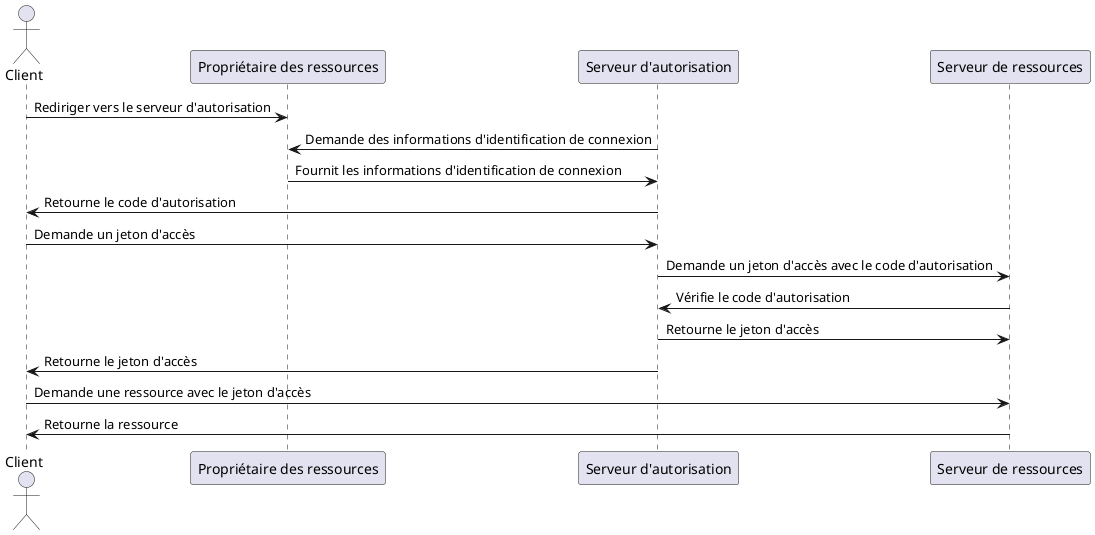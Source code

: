 @startuml
actor Client
participant "Propriétaire des ressources" as RO
participant "Serveur d'autorisation" as AS
participant "Serveur de ressources" as RS

Client -> RO: Rediriger vers le serveur d'autorisation
AS -> RO: Demande des informations d'identification de connexion
RO -> AS: Fournit les informations d'identification de connexion
AS -> Client: Retourne le code d'autorisation
Client -> AS: Demande un jeton d'accès
AS -> RS: Demande un jeton d'accès avec le code d'autorisation
RS -> AS: Vérifie le code d'autorisation
AS -> RS: Retourne le jeton d'accès
AS -> Client: Retourne le jeton d'accès
Client -> RS: Demande une ressource avec le jeton d'accès
RS -> Client: Retourne la ressource
@enduml
